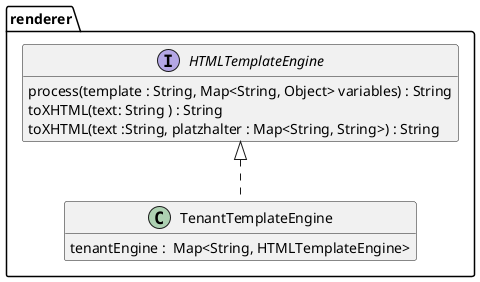 @startuml Ebene3.png
hide empty members

package renderer {

    interface HTMLTemplateEngine {
        process(template : String, Map<String, Object> variables) : String
        toXHTML(text: String ) : String
        toXHTML(text :String, platzhalter : Map<String, String>) : String
    }

    class TenantTemplateEngine {
        tenantEngine :  Map<String, HTMLTemplateEngine>
    }
    HTMLTemplateEngine <|.. TenantTemplateEngine
}
@enduml